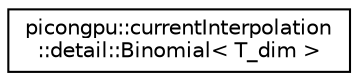 digraph "Graphical Class Hierarchy"
{
 // LATEX_PDF_SIZE
  edge [fontname="Helvetica",fontsize="10",labelfontname="Helvetica",labelfontsize="10"];
  node [fontname="Helvetica",fontsize="10",shape=record];
  rankdir="LR";
  Node0 [label="picongpu::currentInterpolation\l::detail::Binomial\< T_dim \>",height=0.2,width=0.4,color="black", fillcolor="white", style="filled",URL="$structpicongpu_1_1current_interpolation_1_1detail_1_1_binomial.html",tooltip=" "];
}
